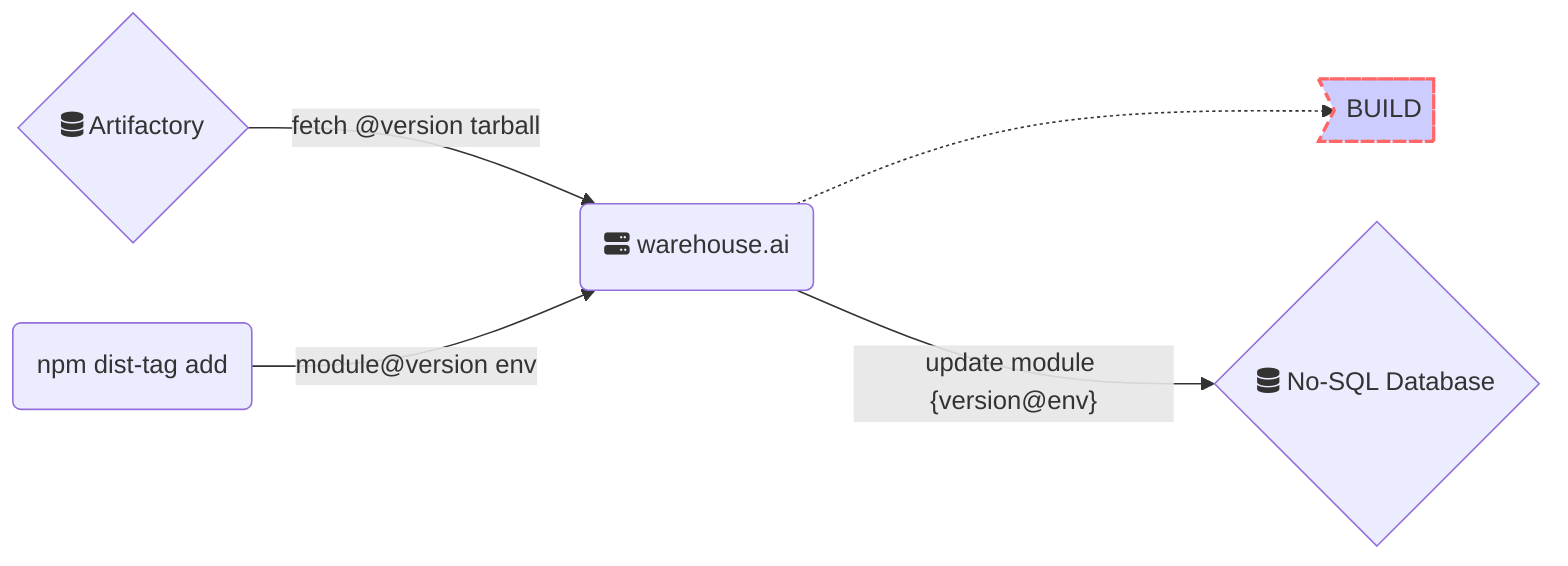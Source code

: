 graph LR
A(npm dist-tag add)
B(fa:fa-server warehouse.ai)
C{fa:fa-database No-SQL Database}
D{fa:fa-database Artifactory}
E>BUILD]

B -.-> E
B --> |"update module {version@env}"| C
D --> |"fetch @version tarball"| B
A -->|"module@version env"| B

style E fill:#ccf,stroke:#f66,stroke-width:2px,stroke-dasharray: 5, 5